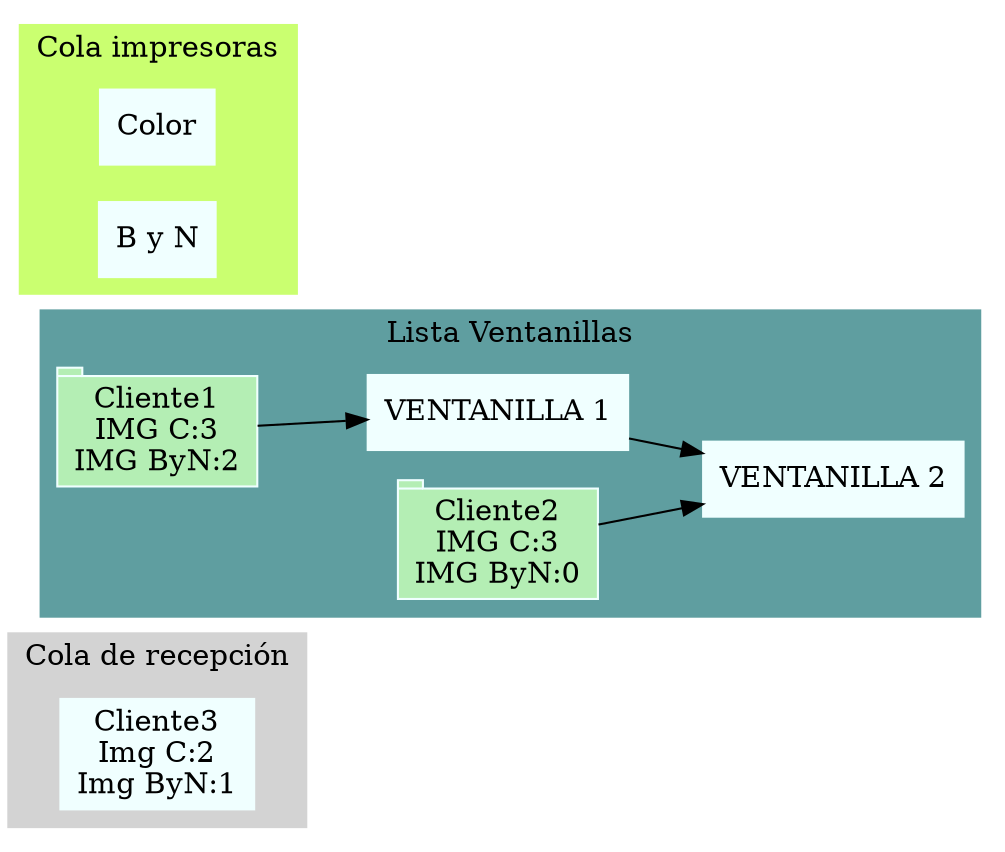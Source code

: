 digraph G {
node[shape=box, style="filled", color=azure1];
subgraph cluster_0{
style=filled
color=lightgrey;
  edge [
    arrowhead="none"
  ];
Cliente1872034366[label="Cliente3
Img C:2
Img ByN:1"]
label="Cola de recepción";
}
subgraph cluster_1{
style=filled
color=cadetblue;
Ventanilla1581781576[label="VENTANILLA 1"]
ClienteV1725154839[shape=tab fillcolor=darkseagreen2 label="Cliente1
IMG C:3
IMG ByN:2"]
Ventanilla1670675563[label="VENTANILLA 2"]
ClienteV644117698[shape=tab fillcolor=darkseagreen2 label="Cliente2
IMG C:3
IMG ByN:0"]
ClienteV1725154839 -> Ventanilla1581781576
Ventanilla1581781576 -> Ventanilla1670675563
ClienteV644117698 -> Ventanilla1670675563
label="Lista Ventanillas";
}
subgraph cluster_2{
style=filled
color=darkolivegreen1;
  edge [
    arrowhead="none"
  ];
Impresora723074861[label="Color"]
Impresora895328852[label="B y N"]
label="Cola impresoras";
}
rankdir=LR;
}